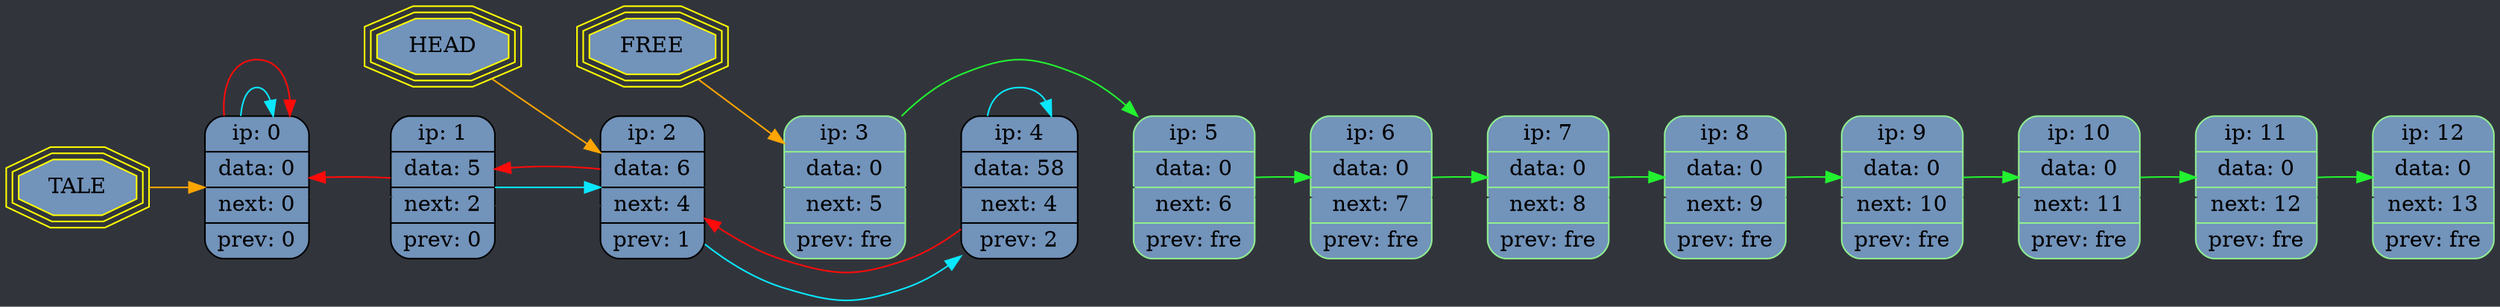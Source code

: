 digraph structs {
	rankdir=LR;
	graph [bgcolor="#31353b"]
	node[color="black",fontsize=14];
	edge[color="darkgreen",fontcolor="blue",fontsize=12];


	0 [shape=Mrecord,style=filled, fillcolor="#7293ba", label=" ip: 0 | data: 0| next: 0| prev: 0" ];
	1 [shape=Mrecord,style=filled, fillcolor="#7293ba", label=" ip: 1 | data: 5| next: 2| prev: 0" ];
	2 [shape=Mrecord,style=filled, fillcolor="#7293ba", label=" ip: 2 | data: 6| next: 4| prev: 1" ];
	3 [shape=Mrecord,style=filled, fillcolor="#7293ba", label=" ip: 3 | data: 0| next: 5| prev: fre" , color = lightgreen];
	4 [shape=Mrecord,style=filled, fillcolor="#7293ba", label=" ip: 4 | data: 58| next: 4| prev: 2" ];
	5 [shape=Mrecord,style=filled, fillcolor="#7293ba", label=" ip: 5 | data: 0| next: 6| prev: fre" , color = lightgreen];
	6 [shape=Mrecord,style=filled, fillcolor="#7293ba", label=" ip: 6 | data: 0| next: 7| prev: fre" , color = lightgreen];
	7 [shape=Mrecord,style=filled, fillcolor="#7293ba", label=" ip: 7 | data: 0| next: 8| prev: fre" , color = lightgreen];
	8 [shape=Mrecord,style=filled, fillcolor="#7293ba", label=" ip: 8 | data: 0| next: 9| prev: fre" , color = lightgreen];
	9 [shape=Mrecord,style=filled, fillcolor="#7293ba", label=" ip: 9 | data: 0| next: 10| prev: fre" , color = lightgreen];
	10 [shape=Mrecord,style=filled, fillcolor="#7293ba", label=" ip: 10 | data: 0| next: 11| prev: fre" , color = lightgreen];
	11 [shape=Mrecord,style=filled, fillcolor="#7293ba", label=" ip: 11 | data: 0| next: 12| prev: fre" , color = lightgreen];
	12 [shape=Mrecord,style=filled, fillcolor="#7293ba", label=" ip: 12 | data: 0| next: 13| prev: fre" , color = lightgreen];

	0->1->2->3->4->5->6->7->8->9->10->11->12[weight = 10000, color = "#31353b"];
	0->0[color = "#0ae7ff"];
	1->2[color = "#0ae7ff"];
	2->4[color = "#0ae7ff"];
	3->5[color = "#22f230"];
	4->4[color = "#0ae7ff"];
	5->6[color = "#22f230"];
	6->7[color = "#22f230"];
	7->8[color = "#22f230"];
	8->9[color = "#22f230"];
	9->10[color = "#22f230"];
	10->11[color = "#22f230"];
	11->12[color = "#22f230"];
	 0 -> 0[color = "#ff0a0a"];
	 1 -> 0[color = "#ff0a0a"];
	 2 -> 1[color = "#ff0a0a"];
	 4 -> 2[color = "#ff0a0a"];
	h [shape=tripleoctagon,label="HEAD", color = "yellow", fillcolor="#7293ba",style=filled  ];
	t [shape=tripleoctagon,label="TALE", color = "yellow", fillcolor="#7293ba",style=filled ];
	f [shape=tripleoctagon,label="FREE", color = "yellow", fillcolor="#7293ba",style=filled ];
	h->2[color = "orange"];
	t->0[color = "orange"];
	f->3[color = "orange"];

}